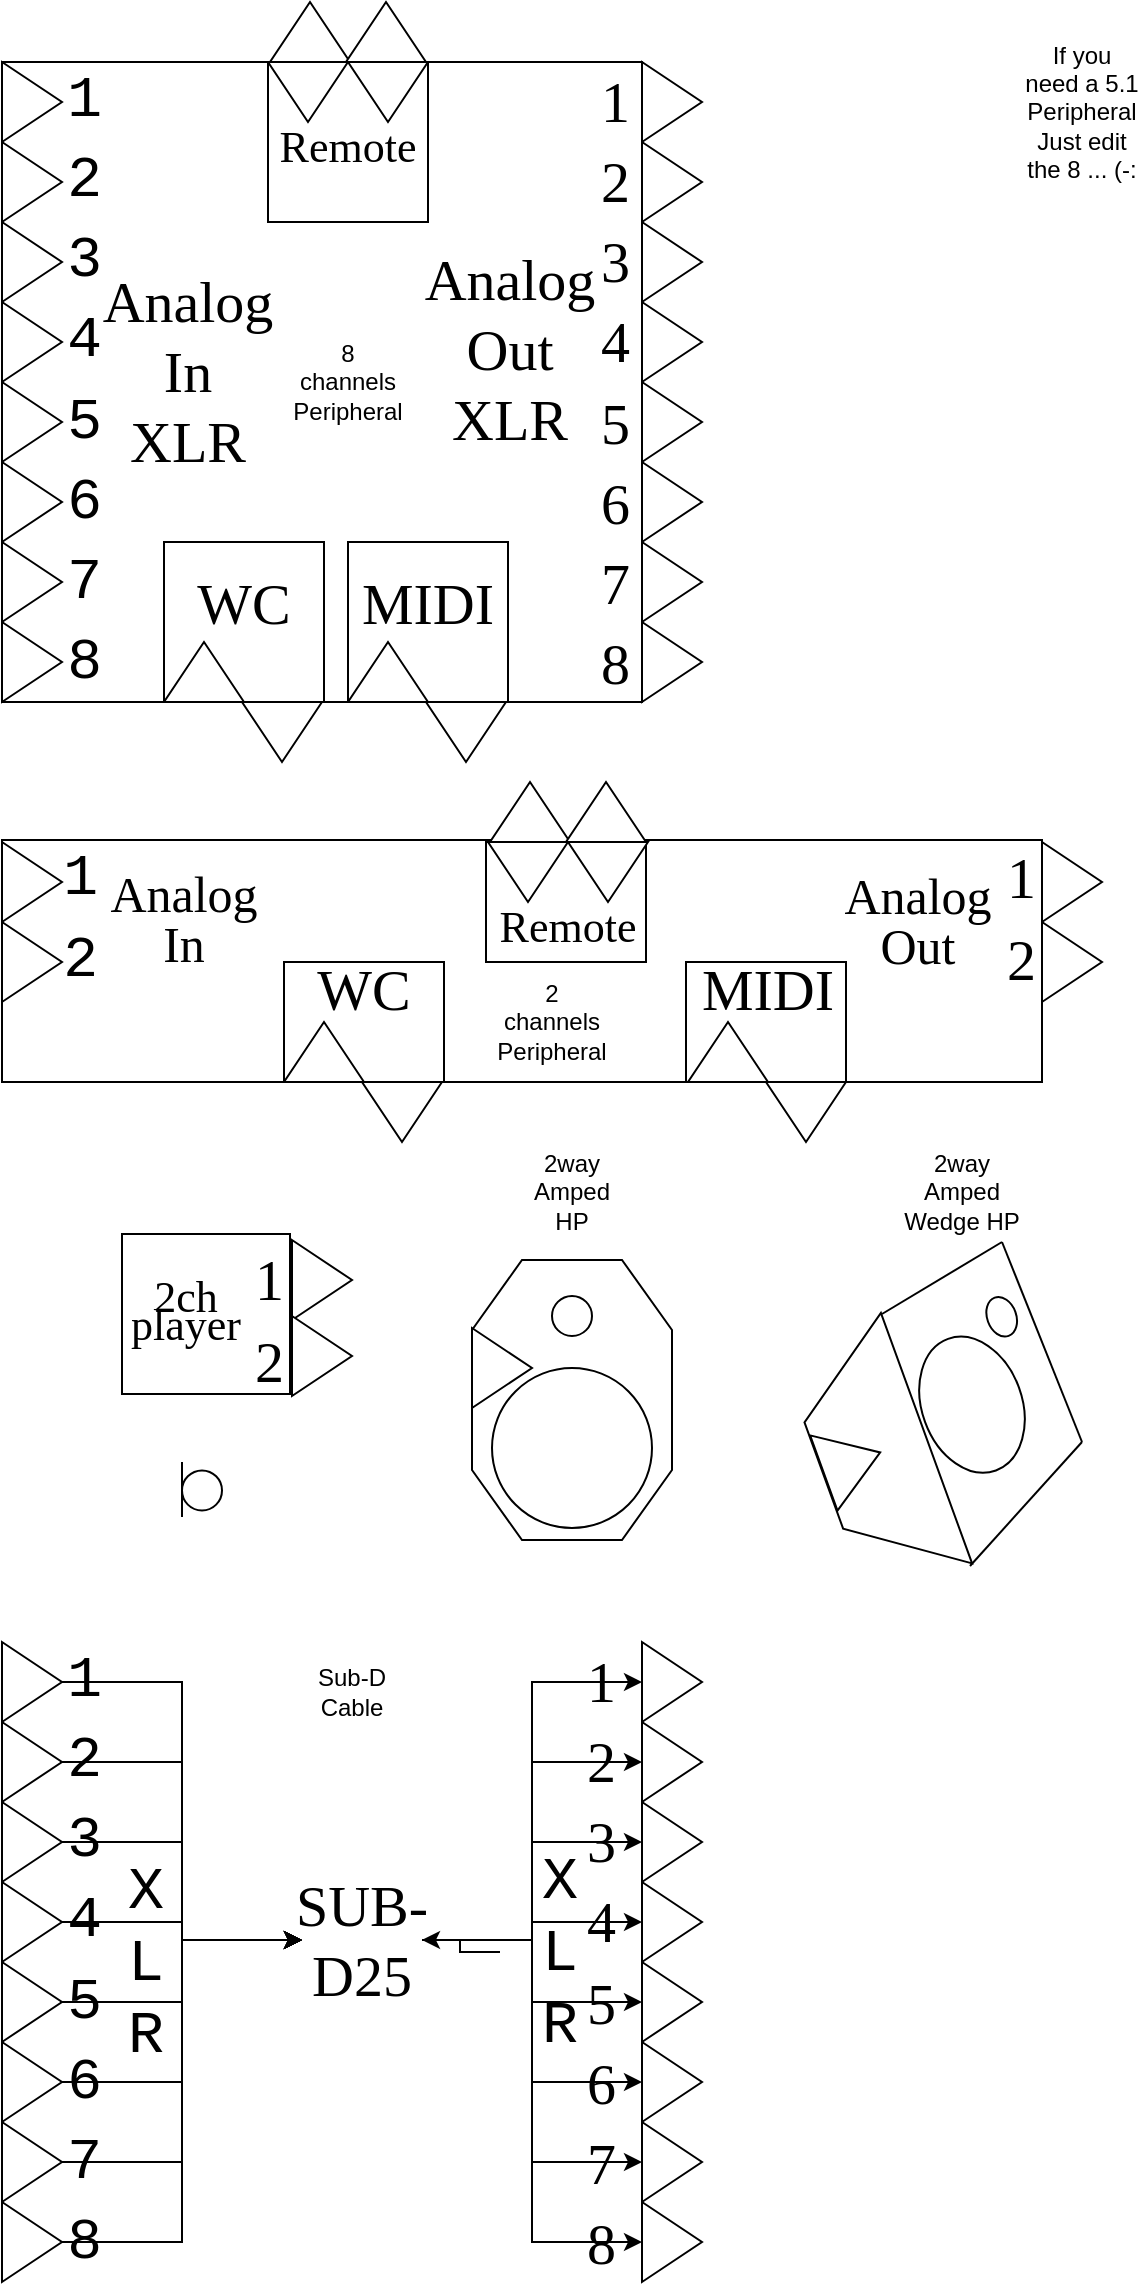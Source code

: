 <mxfile version="26.0.9">
  <diagram name="Page-1" id="Si4uV3kg3pBdfJscZUHk">
    <mxGraphModel dx="1177" dy="1210" grid="1" gridSize="10" guides="1" tooltips="1" connect="1" arrows="1" fold="1" page="1" pageScale="1" pageWidth="827" pageHeight="1169" math="0" shadow="0">
      <root>
        <mxCell id="0" />
        <mxCell id="1" parent="0" />
        <mxCell id="allIR-pDlJugdS0dKmA_-3" value="" style="group" vertex="1" connectable="0" parent="1">
          <mxGeometry x="20" y="20" width="350" height="380" as="geometry" />
        </mxCell>
        <mxCell id="s-vRyLt8dgjK-mXbJOGv-6" value="" style="whiteSpace=wrap;html=1;aspect=fixed;" parent="allIR-pDlJugdS0dKmA_-3" vertex="1">
          <mxGeometry y="30" width="320" height="320" as="geometry" />
        </mxCell>
        <mxCell id="s-vRyLt8dgjK-mXbJOGv-89" value="&lt;font style=&quot;font-size: 29px;&quot; face=&quot;Times New Roman&quot;&gt;Analog&lt;/font&gt;&lt;div&gt;&lt;font style=&quot;font-size: 29px;&quot; face=&quot;Times New Roman&quot;&gt;In&lt;/font&gt;&lt;/div&gt;&lt;div&gt;&lt;font style=&quot;font-size: 29px;&quot; face=&quot;Times New Roman&quot;&gt;XLR&lt;/font&gt;&lt;/div&gt;" style="text;strokeColor=none;align=center;fillColor=none;html=1;verticalAlign=middle;whiteSpace=wrap;rounded=0;" parent="allIR-pDlJugdS0dKmA_-3" vertex="1">
          <mxGeometry x="63" y="170" width="60" height="30" as="geometry" />
        </mxCell>
        <mxCell id="s-vRyLt8dgjK-mXbJOGv-100" value="" style="whiteSpace=wrap;html=1;aspect=fixed;" parent="allIR-pDlJugdS0dKmA_-3" vertex="1">
          <mxGeometry x="81" y="270" width="80" height="80" as="geometry" />
        </mxCell>
        <mxCell id="s-vRyLt8dgjK-mXbJOGv-101" value="&lt;font face=&quot;Times New Roman&quot;&gt;&lt;span style=&quot;font-size: 29px;&quot;&gt;WC&lt;/span&gt;&lt;/font&gt;" style="text;strokeColor=none;align=center;fillColor=none;html=1;verticalAlign=middle;whiteSpace=wrap;rounded=0;" parent="allIR-pDlJugdS0dKmA_-3" vertex="1">
          <mxGeometry x="91" y="286" width="60" height="30" as="geometry" />
        </mxCell>
        <mxCell id="s-vRyLt8dgjK-mXbJOGv-102" value="" style="triangle;whiteSpace=wrap;html=1;direction=south;flipV=1;" parent="allIR-pDlJugdS0dKmA_-3" vertex="1">
          <mxGeometry x="81" y="320" width="40" height="30" as="geometry" />
        </mxCell>
        <mxCell id="s-vRyLt8dgjK-mXbJOGv-103" value="" style="triangle;whiteSpace=wrap;html=1;direction=south;" parent="allIR-pDlJugdS0dKmA_-3" vertex="1">
          <mxGeometry x="120" y="350" width="40" height="30" as="geometry" />
        </mxCell>
        <mxCell id="s-vRyLt8dgjK-mXbJOGv-108" value="" style="whiteSpace=wrap;html=1;aspect=fixed;" parent="allIR-pDlJugdS0dKmA_-3" vertex="1">
          <mxGeometry x="173" y="270" width="80" height="80" as="geometry" />
        </mxCell>
        <mxCell id="s-vRyLt8dgjK-mXbJOGv-109" value="&lt;font face=&quot;Times New Roman&quot;&gt;&lt;span style=&quot;font-size: 29px;&quot;&gt;MIDI&lt;/span&gt;&lt;/font&gt;" style="text;strokeColor=none;align=center;fillColor=none;html=1;verticalAlign=middle;whiteSpace=wrap;rounded=0;" parent="allIR-pDlJugdS0dKmA_-3" vertex="1">
          <mxGeometry x="183" y="286" width="60" height="30" as="geometry" />
        </mxCell>
        <mxCell id="s-vRyLt8dgjK-mXbJOGv-110" value="" style="triangle;whiteSpace=wrap;html=1;direction=south;flipV=1;" parent="allIR-pDlJugdS0dKmA_-3" vertex="1">
          <mxGeometry x="173" y="320" width="40" height="30" as="geometry" />
        </mxCell>
        <mxCell id="s-vRyLt8dgjK-mXbJOGv-111" value="" style="triangle;whiteSpace=wrap;html=1;direction=south;" parent="allIR-pDlJugdS0dKmA_-3" vertex="1">
          <mxGeometry x="212" y="350" width="40" height="30" as="geometry" />
        </mxCell>
        <mxCell id="s-vRyLt8dgjK-mXbJOGv-121" value="" style="whiteSpace=wrap;html=1;aspect=fixed;" parent="allIR-pDlJugdS0dKmA_-3" vertex="1">
          <mxGeometry x="133" y="30" width="80" height="80" as="geometry" />
        </mxCell>
        <mxCell id="s-vRyLt8dgjK-mXbJOGv-124" value="&lt;font style=&quot;line-height: 80%;&quot; face=&quot;Times New Roman&quot;&gt;&lt;span style=&quot;font-size: 22px; line-height: 80%;&quot;&gt;Remote&lt;/span&gt;&lt;/font&gt;&lt;div style=&quot;line-height: 80%;&quot;&gt;&lt;br&gt;&lt;/div&gt;" style="text;strokeColor=none;align=center;fillColor=none;html=1;verticalAlign=middle;whiteSpace=wrap;rounded=0;" parent="allIR-pDlJugdS0dKmA_-3" vertex="1">
          <mxGeometry x="143" y="63" width="60" height="30" as="geometry" />
        </mxCell>
        <mxCell id="s-vRyLt8dgjK-mXbJOGv-125" value="" style="triangle;whiteSpace=wrap;html=1;direction=south;flipV=1;" parent="allIR-pDlJugdS0dKmA_-3" vertex="1">
          <mxGeometry x="134" width="40" height="30" as="geometry" />
        </mxCell>
        <mxCell id="s-vRyLt8dgjK-mXbJOGv-126" value="" style="triangle;whiteSpace=wrap;html=1;direction=south;" parent="allIR-pDlJugdS0dKmA_-3" vertex="1">
          <mxGeometry x="173" y="30" width="40" height="30" as="geometry" />
        </mxCell>
        <mxCell id="s-vRyLt8dgjK-mXbJOGv-129" value="" style="group;flipV=0;direction=west;rotation=-180;" parent="allIR-pDlJugdS0dKmA_-3" vertex="1" connectable="0">
          <mxGeometry x="133" y="30" width="79" height="60" as="geometry" />
        </mxCell>
        <mxCell id="s-vRyLt8dgjK-mXbJOGv-128" value="" style="triangle;whiteSpace=wrap;html=1;direction=south;rotation=0;" parent="s-vRyLt8dgjK-mXbJOGv-129" vertex="1">
          <mxGeometry width="40" height="30" as="geometry" />
        </mxCell>
        <mxCell id="s-vRyLt8dgjK-mXbJOGv-127" value="" style="triangle;whiteSpace=wrap;html=1;direction=south;flipV=1;rotation=0;" parent="allIR-pDlJugdS0dKmA_-3" vertex="1">
          <mxGeometry x="172" width="40" height="30" as="geometry" />
        </mxCell>
        <mxCell id="allIR-pDlJugdS0dKmA_-2" value="&lt;font face=&quot;Courier New&quot; style=&quot;font-size: 29px; line-height: 138%;&quot;&gt;1&lt;/font&gt;&lt;div style=&quot;line-height: 138%;&quot;&gt;&lt;font face=&quot;Courier New&quot; style=&quot;font-size: 29px; line-height: 138%;&quot;&gt;2&lt;/font&gt;&lt;/div&gt;&lt;div style=&quot;line-height: 138%;&quot;&gt;&lt;font face=&quot;Courier New&quot; style=&quot;font-size: 29px; line-height: 138%;&quot;&gt;3&lt;/font&gt;&lt;/div&gt;&lt;div style=&quot;line-height: 138%;&quot;&gt;&lt;font face=&quot;Courier New&quot; style=&quot;font-size: 29px; line-height: 138%;&quot;&gt;4&lt;/font&gt;&lt;/div&gt;&lt;div style=&quot;line-height: 138%;&quot;&gt;&lt;font face=&quot;Courier New&quot; style=&quot;font-size: 29px; line-height: 138%;&quot;&gt;5&lt;/font&gt;&lt;/div&gt;&lt;div style=&quot;line-height: 138%;&quot;&gt;&lt;font face=&quot;Courier New&quot; style=&quot;font-size: 29px; line-height: 138%;&quot;&gt;6&lt;/font&gt;&lt;/div&gt;&lt;div style=&quot;line-height: 138%;&quot;&gt;&lt;font face=&quot;Courier New&quot; style=&quot;font-size: 29px; line-height: 138%;&quot;&gt;7&lt;/font&gt;&lt;/div&gt;&lt;div style=&quot;line-height: 138%;&quot;&gt;&lt;font face=&quot;Courier New&quot; style=&quot;font-size: 29px; line-height: 138%;&quot;&gt;8&lt;/font&gt;&lt;/div&gt;" style="text;strokeColor=none;align=right;fillColor=none;html=1;verticalAlign=middle;whiteSpace=wrap;rounded=0;" vertex="1" parent="allIR-pDlJugdS0dKmA_-3">
          <mxGeometry x="42" y="72" width="10" height="235" as="geometry" />
        </mxCell>
        <mxCell id="s-vRyLt8dgjK-mXbJOGv-24" value="&lt;font face=&quot;Times New Roman&quot; style=&quot;font-size: 29px; line-height: 138%;&quot;&gt;1&lt;/font&gt;&lt;div style=&quot;line-height: 138%;&quot;&gt;&lt;font face=&quot;Times New Roman&quot; style=&quot;font-size: 29px; line-height: 138%;&quot;&gt;2&lt;/font&gt;&lt;/div&gt;&lt;div style=&quot;line-height: 138%;&quot;&gt;&lt;font face=&quot;Times New Roman&quot; style=&quot;font-size: 29px; line-height: 138%;&quot;&gt;3&lt;/font&gt;&lt;/div&gt;&lt;div style=&quot;line-height: 138%;&quot;&gt;&lt;font face=&quot;Times New Roman&quot; style=&quot;font-size: 29px; line-height: 138%;&quot;&gt;4&lt;/font&gt;&lt;/div&gt;&lt;div style=&quot;line-height: 138%;&quot;&gt;&lt;font face=&quot;Times New Roman&quot; style=&quot;font-size: 29px; line-height: 138%;&quot;&gt;5&lt;/font&gt;&lt;/div&gt;&lt;div style=&quot;line-height: 138%;&quot;&gt;&lt;font face=&quot;Times New Roman&quot; style=&quot;font-size: 29px; line-height: 138%;&quot;&gt;6&lt;/font&gt;&lt;/div&gt;&lt;div style=&quot;line-height: 138%;&quot;&gt;&lt;font face=&quot;Times New Roman&quot; style=&quot;font-size: 29px; line-height: 138%;&quot;&gt;7&lt;/font&gt;&lt;/div&gt;&lt;div style=&quot;line-height: 138%;&quot;&gt;&lt;font face=&quot;Times New Roman&quot; style=&quot;font-size: 29px; line-height: 138%;&quot;&gt;8&lt;/font&gt;&lt;/div&gt;" style="text;strokeColor=none;align=right;fillColor=none;html=1;verticalAlign=middle;whiteSpace=wrap;rounded=0;" parent="allIR-pDlJugdS0dKmA_-3" vertex="1">
          <mxGeometry x="306" y="72" width="10" height="235" as="geometry" />
        </mxCell>
        <mxCell id="s-vRyLt8dgjK-mXbJOGv-8" value="" style="triangle;whiteSpace=wrap;html=1;" parent="allIR-pDlJugdS0dKmA_-3" vertex="1">
          <mxGeometry x="320" y="30" width="30" height="40" as="geometry" />
        </mxCell>
        <mxCell id="s-vRyLt8dgjK-mXbJOGv-9" value="" style="triangle;whiteSpace=wrap;html=1;" parent="allIR-pDlJugdS0dKmA_-3" vertex="1">
          <mxGeometry x="320" y="70" width="30" height="40" as="geometry" />
        </mxCell>
        <mxCell id="s-vRyLt8dgjK-mXbJOGv-10" value="" style="triangle;whiteSpace=wrap;html=1;" parent="allIR-pDlJugdS0dKmA_-3" vertex="1">
          <mxGeometry x="320" y="110" width="30" height="40" as="geometry" />
        </mxCell>
        <mxCell id="s-vRyLt8dgjK-mXbJOGv-11" value="" style="triangle;whiteSpace=wrap;html=1;" parent="allIR-pDlJugdS0dKmA_-3" vertex="1">
          <mxGeometry x="320" y="150" width="30" height="40" as="geometry" />
        </mxCell>
        <mxCell id="s-vRyLt8dgjK-mXbJOGv-12" value="" style="triangle;whiteSpace=wrap;html=1;" parent="allIR-pDlJugdS0dKmA_-3" vertex="1">
          <mxGeometry x="320" y="190" width="30" height="40" as="geometry" />
        </mxCell>
        <mxCell id="s-vRyLt8dgjK-mXbJOGv-13" value="" style="triangle;whiteSpace=wrap;html=1;" parent="allIR-pDlJugdS0dKmA_-3" vertex="1">
          <mxGeometry x="320" y="230" width="30" height="40" as="geometry" />
        </mxCell>
        <mxCell id="s-vRyLt8dgjK-mXbJOGv-14" value="" style="triangle;whiteSpace=wrap;html=1;" parent="allIR-pDlJugdS0dKmA_-3" vertex="1">
          <mxGeometry x="320" y="270" width="30" height="40" as="geometry" />
        </mxCell>
        <mxCell id="s-vRyLt8dgjK-mXbJOGv-15" value="" style="triangle;whiteSpace=wrap;html=1;" parent="allIR-pDlJugdS0dKmA_-3" vertex="1">
          <mxGeometry x="320" y="310" width="30" height="40" as="geometry" />
        </mxCell>
        <mxCell id="s-vRyLt8dgjK-mXbJOGv-85" value="&lt;font style=&quot;font-size: 29px;&quot; face=&quot;Times New Roman&quot;&gt;Analog&lt;/font&gt;&lt;div&gt;&lt;font style=&quot;font-size: 29px;&quot; face=&quot;Times New Roman&quot;&gt;Out&lt;/font&gt;&lt;/div&gt;&lt;div&gt;&lt;font style=&quot;font-size: 29px;&quot; face=&quot;Times New Roman&quot;&gt;XLR&lt;/font&gt;&lt;/div&gt;" style="text;strokeColor=none;align=center;fillColor=none;html=1;verticalAlign=middle;whiteSpace=wrap;rounded=0;" parent="allIR-pDlJugdS0dKmA_-3" vertex="1">
          <mxGeometry x="224" y="159" width="60" height="30" as="geometry" />
        </mxCell>
        <mxCell id="allIR-pDlJugdS0dKmA_-4" value="8 channels Peripheral" style="text;strokeColor=none;align=center;fillColor=none;html=1;verticalAlign=middle;whiteSpace=wrap;rounded=0;" vertex="1" parent="allIR-pDlJugdS0dKmA_-3">
          <mxGeometry x="142.5" y="175" width="60" height="30" as="geometry" />
        </mxCell>
        <mxCell id="s-vRyLt8dgjK-mXbJOGv-79" value="" style="group" parent="1" vertex="1" connectable="0">
          <mxGeometry x="87" y="330" width="43" height="640" as="geometry" />
        </mxCell>
        <mxCell id="s-vRyLt8dgjK-mXbJOGv-62" value="" style="triangle;whiteSpace=wrap;html=1;" parent="s-vRyLt8dgjK-mXbJOGv-79" vertex="1">
          <mxGeometry x="-67" y="-280" width="30" height="40" as="geometry" />
        </mxCell>
        <mxCell id="s-vRyLt8dgjK-mXbJOGv-63" value="" style="triangle;whiteSpace=wrap;html=1;" parent="s-vRyLt8dgjK-mXbJOGv-79" vertex="1">
          <mxGeometry x="-67" y="-240" width="30" height="40" as="geometry" />
        </mxCell>
        <mxCell id="s-vRyLt8dgjK-mXbJOGv-64" value="" style="triangle;whiteSpace=wrap;html=1;" parent="s-vRyLt8dgjK-mXbJOGv-79" vertex="1">
          <mxGeometry x="-67" y="-200" width="30" height="40" as="geometry" />
        </mxCell>
        <mxCell id="s-vRyLt8dgjK-mXbJOGv-65" value="" style="triangle;whiteSpace=wrap;html=1;" parent="s-vRyLt8dgjK-mXbJOGv-79" vertex="1">
          <mxGeometry x="-67" y="-160" width="30" height="40" as="geometry" />
        </mxCell>
        <mxCell id="s-vRyLt8dgjK-mXbJOGv-66" value="" style="triangle;whiteSpace=wrap;html=1;" parent="s-vRyLt8dgjK-mXbJOGv-79" vertex="1">
          <mxGeometry x="-67" y="-120" width="30" height="40" as="geometry" />
        </mxCell>
        <mxCell id="s-vRyLt8dgjK-mXbJOGv-67" value="" style="triangle;whiteSpace=wrap;html=1;" parent="s-vRyLt8dgjK-mXbJOGv-79" vertex="1">
          <mxGeometry x="-67" y="-80" width="30" height="40" as="geometry" />
        </mxCell>
        <mxCell id="s-vRyLt8dgjK-mXbJOGv-68" value="" style="triangle;whiteSpace=wrap;html=1;" parent="s-vRyLt8dgjK-mXbJOGv-79" vertex="1">
          <mxGeometry x="-67" y="-40" width="30" height="40" as="geometry" />
        </mxCell>
        <mxCell id="s-vRyLt8dgjK-mXbJOGv-69" value="" style="triangle;whiteSpace=wrap;html=1;" parent="s-vRyLt8dgjK-mXbJOGv-79" vertex="1">
          <mxGeometry x="-67" width="30" height="40" as="geometry" />
        </mxCell>
        <mxCell id="allIR-pDlJugdS0dKmA_-166" value="" style="group" vertex="1" connectable="0" parent="s-vRyLt8dgjK-mXbJOGv-79">
          <mxGeometry x="23" y="420" width="20" height="27.5" as="geometry" />
        </mxCell>
        <mxCell id="allIR-pDlJugdS0dKmA_-163" value="" style="ellipse;whiteSpace=wrap;html=1;aspect=fixed;container=0;" vertex="1" parent="allIR-pDlJugdS0dKmA_-166">
          <mxGeometry y="4.228" width="20" height="20" as="geometry" />
        </mxCell>
        <mxCell id="allIR-pDlJugdS0dKmA_-164" value="" style="endArrow=none;html=1;rounded=0;" edge="1" parent="allIR-pDlJugdS0dKmA_-166">
          <mxGeometry width="50" height="50" relative="1" as="geometry">
            <mxPoint y="27.5" as="sourcePoint" />
            <mxPoint as="targetPoint" />
          </mxGeometry>
        </mxCell>
        <mxCell id="allIR-pDlJugdS0dKmA_-53" value="" style="group" vertex="1" connectable="0" parent="1">
          <mxGeometry x="20" y="410" width="550" height="180" as="geometry" />
        </mxCell>
        <mxCell id="allIR-pDlJugdS0dKmA_-50" value="" style="rounded=0;whiteSpace=wrap;html=1;" vertex="1" parent="allIR-pDlJugdS0dKmA_-53">
          <mxGeometry y="29" width="520" height="121" as="geometry" />
        </mxCell>
        <mxCell id="allIR-pDlJugdS0dKmA_-52" value="" style="rounded=0;whiteSpace=wrap;html=1;" vertex="1" parent="allIR-pDlJugdS0dKmA_-53">
          <mxGeometry x="342" y="90" width="80" height="60" as="geometry" />
        </mxCell>
        <mxCell id="allIR-pDlJugdS0dKmA_-51" value="" style="rounded=0;whiteSpace=wrap;html=1;" vertex="1" parent="allIR-pDlJugdS0dKmA_-53">
          <mxGeometry x="141" y="90" width="80" height="60" as="geometry" />
        </mxCell>
        <mxCell id="allIR-pDlJugdS0dKmA_-5" value="" style="triangle;whiteSpace=wrap;html=1;" vertex="1" parent="allIR-pDlJugdS0dKmA_-53">
          <mxGeometry y="30" width="30" height="40" as="geometry" />
        </mxCell>
        <mxCell id="allIR-pDlJugdS0dKmA_-6" value="" style="triangle;whiteSpace=wrap;html=1;" vertex="1" parent="allIR-pDlJugdS0dKmA_-53">
          <mxGeometry y="70" width="30" height="40" as="geometry" />
        </mxCell>
        <mxCell id="allIR-pDlJugdS0dKmA_-44" value="" style="rounded=0;whiteSpace=wrap;html=1;" vertex="1" parent="allIR-pDlJugdS0dKmA_-53">
          <mxGeometry x="242" y="30" width="80" height="60" as="geometry" />
        </mxCell>
        <mxCell id="allIR-pDlJugdS0dKmA_-15" value="&lt;font style=&quot;line-height: 100%; font-size: 25px;&quot; face=&quot;Times New Roman&quot;&gt;Analog&lt;/font&gt;&lt;div style=&quot;line-height: 100%;&quot;&gt;&lt;font style=&quot;line-height: 100%; font-size: 25px;&quot; face=&quot;Times New Roman&quot;&gt;In&lt;/font&gt;&lt;/div&gt;" style="text;strokeColor=none;align=center;fillColor=none;html=1;verticalAlign=middle;whiteSpace=wrap;rounded=0;" vertex="1" parent="allIR-pDlJugdS0dKmA_-53">
          <mxGeometry x="61" y="53" width="60" height="30" as="geometry" />
        </mxCell>
        <mxCell id="allIR-pDlJugdS0dKmA_-17" value="&lt;font face=&quot;Times New Roman&quot;&gt;&lt;span style=&quot;font-size: 29px;&quot;&gt;WC&lt;/span&gt;&lt;/font&gt;" style="text;strokeColor=none;align=center;fillColor=none;html=1;verticalAlign=middle;whiteSpace=wrap;rounded=0;" vertex="1" parent="allIR-pDlJugdS0dKmA_-53">
          <mxGeometry x="151" y="89" width="60" height="30" as="geometry" />
        </mxCell>
        <mxCell id="allIR-pDlJugdS0dKmA_-18" value="" style="triangle;whiteSpace=wrap;html=1;direction=south;flipV=1;" vertex="1" parent="allIR-pDlJugdS0dKmA_-53">
          <mxGeometry x="141" y="120" width="40" height="30" as="geometry" />
        </mxCell>
        <mxCell id="allIR-pDlJugdS0dKmA_-19" value="" style="triangle;whiteSpace=wrap;html=1;direction=south;" vertex="1" parent="allIR-pDlJugdS0dKmA_-53">
          <mxGeometry x="180" y="150" width="40" height="30" as="geometry" />
        </mxCell>
        <mxCell id="allIR-pDlJugdS0dKmA_-21" value="&lt;font face=&quot;Times New Roman&quot;&gt;&lt;span style=&quot;font-size: 29px;&quot;&gt;MIDI&lt;/span&gt;&lt;/font&gt;" style="text;strokeColor=none;align=center;fillColor=none;html=1;verticalAlign=middle;whiteSpace=wrap;rounded=0;" vertex="1" parent="allIR-pDlJugdS0dKmA_-53">
          <mxGeometry x="353" y="89" width="60" height="30" as="geometry" />
        </mxCell>
        <mxCell id="allIR-pDlJugdS0dKmA_-22" value="" style="triangle;whiteSpace=wrap;html=1;direction=south;flipV=1;" vertex="1" parent="allIR-pDlJugdS0dKmA_-53">
          <mxGeometry x="343" y="120" width="40" height="30" as="geometry" />
        </mxCell>
        <mxCell id="allIR-pDlJugdS0dKmA_-23" value="" style="triangle;whiteSpace=wrap;html=1;direction=south;" vertex="1" parent="allIR-pDlJugdS0dKmA_-53">
          <mxGeometry x="382" y="150" width="40" height="30" as="geometry" />
        </mxCell>
        <mxCell id="allIR-pDlJugdS0dKmA_-32" value="&lt;font face=&quot;Times New Roman&quot; style=&quot;font-size: 29px; line-height: 138%;&quot;&gt;1&lt;/font&gt;&lt;div style=&quot;line-height: 138%;&quot;&gt;&lt;font face=&quot;Times New Roman&quot; style=&quot;font-size: 29px; line-height: 138%;&quot;&gt;2&lt;/font&gt;&lt;/div&gt;" style="text;strokeColor=none;align=right;fillColor=none;html=1;verticalAlign=middle;whiteSpace=wrap;rounded=0;" vertex="1" parent="allIR-pDlJugdS0dKmA_-53">
          <mxGeometry x="509" y="29" width="10" height="78" as="geometry" />
        </mxCell>
        <mxCell id="allIR-pDlJugdS0dKmA_-33" value="" style="triangle;whiteSpace=wrap;html=1;" vertex="1" parent="allIR-pDlJugdS0dKmA_-53">
          <mxGeometry x="520" y="30" width="30" height="40" as="geometry" />
        </mxCell>
        <mxCell id="allIR-pDlJugdS0dKmA_-34" value="" style="triangle;whiteSpace=wrap;html=1;" vertex="1" parent="allIR-pDlJugdS0dKmA_-53">
          <mxGeometry x="520" y="70" width="30" height="40" as="geometry" />
        </mxCell>
        <mxCell id="allIR-pDlJugdS0dKmA_-41" value="&lt;font style=&quot;font-size: 25px; line-height: 100%;&quot; face=&quot;Times New Roman&quot;&gt;Analog&lt;/font&gt;&lt;div style=&quot;line-height: 100%;&quot;&gt;&lt;font style=&quot;font-size: 25px; line-height: 100%;&quot; face=&quot;Times New Roman&quot;&gt;Out&lt;/font&gt;&lt;/div&gt;" style="text;strokeColor=none;align=center;fillColor=none;html=1;verticalAlign=middle;whiteSpace=wrap;rounded=0;" vertex="1" parent="allIR-pDlJugdS0dKmA_-53">
          <mxGeometry x="430" y="53.5" width="56" height="31" as="geometry" />
        </mxCell>
        <mxCell id="allIR-pDlJugdS0dKmA_-43" value="&lt;font face=&quot;Courier New&quot; style=&quot;font-size: 29px; line-height: 138%;&quot;&gt;1&lt;/font&gt;&lt;div style=&quot;line-height: 138%;&quot;&gt;&lt;font face=&quot;Courier New&quot; style=&quot;font-size: 29px; line-height: 138%;&quot;&gt;2&lt;/font&gt;&lt;/div&gt;" style="text;strokeColor=none;align=right;fillColor=none;html=1;verticalAlign=middle;whiteSpace=wrap;rounded=0;" vertex="1" parent="allIR-pDlJugdS0dKmA_-53">
          <mxGeometry x="40" y="30" width="10" height="78" as="geometry" />
        </mxCell>
        <mxCell id="allIR-pDlJugdS0dKmA_-45" value="" style="group" vertex="1" connectable="0" parent="allIR-pDlJugdS0dKmA_-53">
          <mxGeometry x="243" width="120" height="93" as="geometry" />
        </mxCell>
        <mxCell id="allIR-pDlJugdS0dKmA_-25" value="&lt;font style=&quot;line-height: 80%;&quot; face=&quot;Times New Roman&quot;&gt;&lt;span style=&quot;font-size: 22px; line-height: 80%;&quot;&gt;Remote&lt;/span&gt;&lt;/font&gt;&lt;div style=&quot;line-height: 80%;&quot;&gt;&lt;br&gt;&lt;/div&gt;" style="text;strokeColor=none;align=center;fillColor=none;html=1;verticalAlign=middle;whiteSpace=wrap;rounded=0;" vertex="1" parent="allIR-pDlJugdS0dKmA_-45">
          <mxGeometry x="10" y="63" width="60" height="30" as="geometry" />
        </mxCell>
        <mxCell id="allIR-pDlJugdS0dKmA_-26" value="" style="triangle;whiteSpace=wrap;html=1;direction=south;flipV=1;" vertex="1" parent="allIR-pDlJugdS0dKmA_-45">
          <mxGeometry x="1" width="40" height="30" as="geometry" />
        </mxCell>
        <mxCell id="allIR-pDlJugdS0dKmA_-27" value="" style="triangle;whiteSpace=wrap;html=1;direction=south;" vertex="1" parent="allIR-pDlJugdS0dKmA_-45">
          <mxGeometry x="40" y="30" width="40" height="30" as="geometry" />
        </mxCell>
        <mxCell id="allIR-pDlJugdS0dKmA_-28" value="" style="group;flipV=0;direction=west;rotation=-180;" vertex="1" connectable="0" parent="allIR-pDlJugdS0dKmA_-45">
          <mxGeometry y="30" width="120" height="60" as="geometry" />
        </mxCell>
        <mxCell id="allIR-pDlJugdS0dKmA_-29" value="" style="triangle;whiteSpace=wrap;html=1;direction=south;rotation=0;" vertex="1" parent="allIR-pDlJugdS0dKmA_-28">
          <mxGeometry width="40" height="30" as="geometry" />
        </mxCell>
        <mxCell id="allIR-pDlJugdS0dKmA_-30" value="" style="triangle;whiteSpace=wrap;html=1;direction=south;flipV=1;rotation=0;" vertex="1" parent="allIR-pDlJugdS0dKmA_-45">
          <mxGeometry x="39" width="40" height="30" as="geometry" />
        </mxCell>
        <mxCell id="allIR-pDlJugdS0dKmA_-54" value="2 channels Peripheral" style="text;strokeColor=none;align=center;fillColor=none;html=1;verticalAlign=middle;whiteSpace=wrap;rounded=0;" vertex="1" parent="allIR-pDlJugdS0dKmA_-53">
          <mxGeometry x="245" y="105" width="60" height="30" as="geometry" />
        </mxCell>
        <mxCell id="allIR-pDlJugdS0dKmA_-55" value="If you need a 5.1 Peripheral&lt;div&gt;Just edit the 8 ... (-:&lt;/div&gt;" style="text;strokeColor=none;align=center;fillColor=none;html=1;verticalAlign=middle;whiteSpace=wrap;rounded=0;" vertex="1" parent="1">
          <mxGeometry x="530" y="60" width="60" height="30" as="geometry" />
        </mxCell>
        <mxCell id="allIR-pDlJugdS0dKmA_-123" value="" style="group" vertex="1" connectable="0" parent="1">
          <mxGeometry x="20" y="840" width="350" height="320" as="geometry" />
        </mxCell>
        <mxCell id="allIR-pDlJugdS0dKmA_-101" style="edgeStyle=orthogonalEdgeStyle;rounded=0;orthogonalLoop=1;jettySize=auto;html=1;exitX=1;exitY=0.5;exitDx=0;exitDy=0;entryX=0;entryY=0.5;entryDx=0;entryDy=0;" edge="1" parent="allIR-pDlJugdS0dKmA_-123" source="allIR-pDlJugdS0dKmA_-85" target="allIR-pDlJugdS0dKmA_-99">
          <mxGeometry relative="1" as="geometry" />
        </mxCell>
        <mxCell id="allIR-pDlJugdS0dKmA_-85" value="" style="triangle;whiteSpace=wrap;html=1;" vertex="1" parent="allIR-pDlJugdS0dKmA_-123">
          <mxGeometry width="30" height="40" as="geometry" />
        </mxCell>
        <mxCell id="allIR-pDlJugdS0dKmA_-104" style="edgeStyle=orthogonalEdgeStyle;rounded=0;orthogonalLoop=1;jettySize=auto;html=1;exitX=1;exitY=0.5;exitDx=0;exitDy=0;entryX=0;entryY=0.5;entryDx=0;entryDy=0;" edge="1" parent="allIR-pDlJugdS0dKmA_-123" source="allIR-pDlJugdS0dKmA_-86" target="allIR-pDlJugdS0dKmA_-99">
          <mxGeometry relative="1" as="geometry" />
        </mxCell>
        <mxCell id="allIR-pDlJugdS0dKmA_-86" value="" style="triangle;whiteSpace=wrap;html=1;" vertex="1" parent="allIR-pDlJugdS0dKmA_-123">
          <mxGeometry y="40" width="30" height="40" as="geometry" />
        </mxCell>
        <mxCell id="allIR-pDlJugdS0dKmA_-87" value="" style="triangle;whiteSpace=wrap;html=1;" vertex="1" parent="allIR-pDlJugdS0dKmA_-123">
          <mxGeometry y="80" width="30" height="40" as="geometry" />
        </mxCell>
        <mxCell id="allIR-pDlJugdS0dKmA_-105" style="edgeStyle=orthogonalEdgeStyle;rounded=0;orthogonalLoop=1;jettySize=auto;html=1;exitX=1;exitY=0.5;exitDx=0;exitDy=0;entryX=0;entryY=0.5;entryDx=0;entryDy=0;" edge="1" parent="allIR-pDlJugdS0dKmA_-123" source="allIR-pDlJugdS0dKmA_-88" target="allIR-pDlJugdS0dKmA_-99">
          <mxGeometry relative="1" as="geometry" />
        </mxCell>
        <mxCell id="allIR-pDlJugdS0dKmA_-88" value="" style="triangle;whiteSpace=wrap;html=1;" vertex="1" parent="allIR-pDlJugdS0dKmA_-123">
          <mxGeometry y="120" width="30" height="40" as="geometry" />
        </mxCell>
        <mxCell id="allIR-pDlJugdS0dKmA_-107" style="edgeStyle=orthogonalEdgeStyle;rounded=0;orthogonalLoop=1;jettySize=auto;html=1;exitX=1;exitY=0.5;exitDx=0;exitDy=0;entryX=0;entryY=0.5;entryDx=0;entryDy=0;" edge="1" parent="allIR-pDlJugdS0dKmA_-123" source="allIR-pDlJugdS0dKmA_-89" target="allIR-pDlJugdS0dKmA_-99">
          <mxGeometry relative="1" as="geometry" />
        </mxCell>
        <mxCell id="allIR-pDlJugdS0dKmA_-89" value="" style="triangle;whiteSpace=wrap;html=1;" vertex="1" parent="allIR-pDlJugdS0dKmA_-123">
          <mxGeometry y="160" width="30" height="40" as="geometry" />
        </mxCell>
        <mxCell id="allIR-pDlJugdS0dKmA_-108" style="edgeStyle=orthogonalEdgeStyle;rounded=0;orthogonalLoop=1;jettySize=auto;html=1;exitX=1;exitY=0.5;exitDx=0;exitDy=0;entryX=0;entryY=0.5;entryDx=0;entryDy=0;" edge="1" parent="allIR-pDlJugdS0dKmA_-123" source="allIR-pDlJugdS0dKmA_-90" target="allIR-pDlJugdS0dKmA_-99">
          <mxGeometry relative="1" as="geometry" />
        </mxCell>
        <mxCell id="allIR-pDlJugdS0dKmA_-90" value="" style="triangle;whiteSpace=wrap;html=1;" vertex="1" parent="allIR-pDlJugdS0dKmA_-123">
          <mxGeometry y="200" width="30" height="40" as="geometry" />
        </mxCell>
        <mxCell id="allIR-pDlJugdS0dKmA_-109" style="edgeStyle=orthogonalEdgeStyle;rounded=0;orthogonalLoop=1;jettySize=auto;html=1;exitX=1;exitY=0.5;exitDx=0;exitDy=0;entryX=0;entryY=0.5;entryDx=0;entryDy=0;" edge="1" parent="allIR-pDlJugdS0dKmA_-123" source="allIR-pDlJugdS0dKmA_-91" target="allIR-pDlJugdS0dKmA_-99">
          <mxGeometry relative="1" as="geometry" />
        </mxCell>
        <mxCell id="allIR-pDlJugdS0dKmA_-91" value="" style="triangle;whiteSpace=wrap;html=1;" vertex="1" parent="allIR-pDlJugdS0dKmA_-123">
          <mxGeometry y="240" width="30" height="40" as="geometry" />
        </mxCell>
        <mxCell id="allIR-pDlJugdS0dKmA_-110" style="edgeStyle=orthogonalEdgeStyle;rounded=0;orthogonalLoop=1;jettySize=auto;html=1;exitX=1;exitY=0.5;exitDx=0;exitDy=0;entryX=0;entryY=0.5;entryDx=0;entryDy=0;" edge="1" parent="allIR-pDlJugdS0dKmA_-123" source="allIR-pDlJugdS0dKmA_-92" target="allIR-pDlJugdS0dKmA_-99">
          <mxGeometry relative="1" as="geometry" />
        </mxCell>
        <mxCell id="allIR-pDlJugdS0dKmA_-92" value="" style="triangle;whiteSpace=wrap;html=1;" vertex="1" parent="allIR-pDlJugdS0dKmA_-123">
          <mxGeometry y="280" width="30" height="40" as="geometry" />
        </mxCell>
        <mxCell id="allIR-pDlJugdS0dKmA_-58" value="&lt;font style=&quot;font-size: 30px;&quot; face=&quot;Courier New&quot;&gt;X&lt;/font&gt;&lt;div&gt;&lt;font style=&quot;font-size: 30px;&quot; face=&quot;Courier New&quot;&gt;L&lt;/font&gt;&lt;/div&gt;&lt;div&gt;&lt;font style=&quot;font-size: 30px;&quot; face=&quot;Courier New&quot;&gt;R&lt;/font&gt;&lt;/div&gt;" style="text;strokeColor=none;align=center;fillColor=none;html=1;verticalAlign=middle;whiteSpace=wrap;rounded=0;" vertex="1" parent="allIR-pDlJugdS0dKmA_-123">
          <mxGeometry x="42" y="144.5" width="60" height="30" as="geometry" />
        </mxCell>
        <mxCell id="allIR-pDlJugdS0dKmA_-74" value="&lt;font face=&quot;Courier New&quot; style=&quot;font-size: 29px; line-height: 138%;&quot;&gt;1&lt;/font&gt;&lt;div style=&quot;line-height: 138%;&quot;&gt;&lt;font face=&quot;Courier New&quot; style=&quot;font-size: 29px; line-height: 138%;&quot;&gt;2&lt;/font&gt;&lt;/div&gt;&lt;div style=&quot;line-height: 138%;&quot;&gt;&lt;font face=&quot;Courier New&quot; style=&quot;font-size: 29px; line-height: 138%;&quot;&gt;3&lt;/font&gt;&lt;/div&gt;&lt;div style=&quot;line-height: 138%;&quot;&gt;&lt;font face=&quot;Courier New&quot; style=&quot;font-size: 29px; line-height: 138%;&quot;&gt;4&lt;/font&gt;&lt;/div&gt;&lt;div style=&quot;line-height: 138%;&quot;&gt;&lt;font face=&quot;Courier New&quot; style=&quot;font-size: 29px; line-height: 138%;&quot;&gt;5&lt;/font&gt;&lt;/div&gt;&lt;div style=&quot;line-height: 138%;&quot;&gt;&lt;font face=&quot;Courier New&quot; style=&quot;font-size: 29px; line-height: 138%;&quot;&gt;6&lt;/font&gt;&lt;/div&gt;&lt;div style=&quot;line-height: 138%;&quot;&gt;&lt;font face=&quot;Courier New&quot; style=&quot;font-size: 29px; line-height: 138%;&quot;&gt;7&lt;/font&gt;&lt;/div&gt;&lt;div style=&quot;line-height: 138%;&quot;&gt;&lt;font face=&quot;Courier New&quot; style=&quot;font-size: 29px; line-height: 138%;&quot;&gt;8&lt;/font&gt;&lt;/div&gt;" style="text;strokeColor=none;align=right;fillColor=none;html=1;verticalAlign=middle;whiteSpace=wrap;rounded=0;" vertex="1" parent="allIR-pDlJugdS0dKmA_-123">
          <mxGeometry x="42" y="42" width="10" height="235" as="geometry" />
        </mxCell>
        <mxCell id="allIR-pDlJugdS0dKmA_-75" value="&lt;font face=&quot;Times New Roman&quot; style=&quot;font-size: 29px; line-height: 138%;&quot;&gt;1&lt;/font&gt;&lt;div style=&quot;line-height: 138%;&quot;&gt;&lt;font face=&quot;Times New Roman&quot; style=&quot;font-size: 29px; line-height: 138%;&quot;&gt;2&lt;/font&gt;&lt;/div&gt;&lt;div style=&quot;line-height: 138%;&quot;&gt;&lt;font face=&quot;Times New Roman&quot; style=&quot;font-size: 29px; line-height: 138%;&quot;&gt;3&lt;/font&gt;&lt;/div&gt;&lt;div style=&quot;line-height: 138%;&quot;&gt;&lt;font face=&quot;Times New Roman&quot; style=&quot;font-size: 29px; line-height: 138%;&quot;&gt;4&lt;/font&gt;&lt;/div&gt;&lt;div style=&quot;line-height: 138%;&quot;&gt;&lt;font face=&quot;Times New Roman&quot; style=&quot;font-size: 29px; line-height: 138%;&quot;&gt;5&lt;/font&gt;&lt;/div&gt;&lt;div style=&quot;line-height: 138%;&quot;&gt;&lt;font face=&quot;Times New Roman&quot; style=&quot;font-size: 29px; line-height: 138%;&quot;&gt;6&lt;/font&gt;&lt;/div&gt;&lt;div style=&quot;line-height: 138%;&quot;&gt;&lt;font face=&quot;Times New Roman&quot; style=&quot;font-size: 29px; line-height: 138%;&quot;&gt;7&lt;/font&gt;&lt;/div&gt;&lt;div style=&quot;line-height: 138%;&quot;&gt;&lt;font face=&quot;Times New Roman&quot; style=&quot;font-size: 29px; line-height: 138%;&quot;&gt;8&lt;/font&gt;&lt;/div&gt;" style="text;strokeColor=none;align=right;fillColor=none;html=1;verticalAlign=middle;whiteSpace=wrap;rounded=0;" vertex="1" parent="allIR-pDlJugdS0dKmA_-123">
          <mxGeometry x="299" y="42" width="10" height="235" as="geometry" />
        </mxCell>
        <mxCell id="allIR-pDlJugdS0dKmA_-76" value="" style="triangle;whiteSpace=wrap;html=1;" vertex="1" parent="allIR-pDlJugdS0dKmA_-123">
          <mxGeometry x="320" width="30" height="40" as="geometry" />
        </mxCell>
        <mxCell id="allIR-pDlJugdS0dKmA_-77" value="" style="triangle;whiteSpace=wrap;html=1;" vertex="1" parent="allIR-pDlJugdS0dKmA_-123">
          <mxGeometry x="320" y="40" width="30" height="40" as="geometry" />
        </mxCell>
        <mxCell id="allIR-pDlJugdS0dKmA_-78" value="" style="triangle;whiteSpace=wrap;html=1;" vertex="1" parent="allIR-pDlJugdS0dKmA_-123">
          <mxGeometry x="320" y="80" width="30" height="40" as="geometry" />
        </mxCell>
        <mxCell id="allIR-pDlJugdS0dKmA_-79" value="" style="triangle;whiteSpace=wrap;html=1;" vertex="1" parent="allIR-pDlJugdS0dKmA_-123">
          <mxGeometry x="320" y="120" width="30" height="40" as="geometry" />
        </mxCell>
        <mxCell id="allIR-pDlJugdS0dKmA_-80" value="" style="triangle;whiteSpace=wrap;html=1;" vertex="1" parent="allIR-pDlJugdS0dKmA_-123">
          <mxGeometry x="320" y="160" width="30" height="40" as="geometry" />
        </mxCell>
        <mxCell id="allIR-pDlJugdS0dKmA_-81" value="" style="triangle;whiteSpace=wrap;html=1;" vertex="1" parent="allIR-pDlJugdS0dKmA_-123">
          <mxGeometry x="320" y="200" width="30" height="40" as="geometry" />
        </mxCell>
        <mxCell id="allIR-pDlJugdS0dKmA_-82" value="" style="triangle;whiteSpace=wrap;html=1;" vertex="1" parent="allIR-pDlJugdS0dKmA_-123">
          <mxGeometry x="320" y="240" width="30" height="40" as="geometry" />
        </mxCell>
        <mxCell id="allIR-pDlJugdS0dKmA_-83" value="" style="triangle;whiteSpace=wrap;html=1;" vertex="1" parent="allIR-pDlJugdS0dKmA_-123">
          <mxGeometry x="320" y="280" width="30" height="40" as="geometry" />
        </mxCell>
        <mxCell id="allIR-pDlJugdS0dKmA_-124" style="edgeStyle=orthogonalEdgeStyle;rounded=0;orthogonalLoop=1;jettySize=auto;html=1;exitX=0;exitY=0.5;exitDx=0;exitDy=0;" edge="1" parent="allIR-pDlJugdS0dKmA_-123" source="allIR-pDlJugdS0dKmA_-98" target="allIR-pDlJugdS0dKmA_-99">
          <mxGeometry relative="1" as="geometry" />
        </mxCell>
        <mxCell id="allIR-pDlJugdS0dKmA_-98" value="&lt;font style=&quot;font-size: 30px;&quot; face=&quot;Courier New&quot;&gt;X&lt;/font&gt;&lt;div&gt;&lt;font style=&quot;font-size: 30px;&quot; face=&quot;Courier New&quot;&gt;L&lt;/font&gt;&lt;/div&gt;&lt;div&gt;&lt;font style=&quot;font-size: 30px;&quot; face=&quot;Courier New&quot;&gt;R&lt;/font&gt;&lt;/div&gt;" style="text;strokeColor=none;align=center;fillColor=none;html=1;verticalAlign=middle;whiteSpace=wrap;rounded=0;" vertex="1" parent="allIR-pDlJugdS0dKmA_-123">
          <mxGeometry x="249" y="140" width="60" height="30" as="geometry" />
        </mxCell>
        <mxCell id="allIR-pDlJugdS0dKmA_-113" style="edgeStyle=orthogonalEdgeStyle;rounded=0;orthogonalLoop=1;jettySize=auto;html=1;exitX=1;exitY=0.5;exitDx=0;exitDy=0;exitPerimeter=0;entryX=0;entryY=0.5;entryDx=0;entryDy=0;" edge="1" parent="allIR-pDlJugdS0dKmA_-123" source="allIR-pDlJugdS0dKmA_-99" target="allIR-pDlJugdS0dKmA_-76">
          <mxGeometry relative="1" as="geometry" />
        </mxCell>
        <mxCell id="allIR-pDlJugdS0dKmA_-114" style="edgeStyle=orthogonalEdgeStyle;rounded=0;orthogonalLoop=1;jettySize=auto;html=1;exitX=1;exitY=0.5;exitDx=0;exitDy=0;exitPerimeter=0;entryX=0;entryY=0.5;entryDx=0;entryDy=0;" edge="1" parent="allIR-pDlJugdS0dKmA_-123" source="allIR-pDlJugdS0dKmA_-99" target="allIR-pDlJugdS0dKmA_-77">
          <mxGeometry relative="1" as="geometry" />
        </mxCell>
        <mxCell id="allIR-pDlJugdS0dKmA_-116" style="edgeStyle=orthogonalEdgeStyle;rounded=0;orthogonalLoop=1;jettySize=auto;html=1;exitX=1;exitY=0.5;exitDx=0;exitDy=0;exitPerimeter=0;entryX=0;entryY=0.5;entryDx=0;entryDy=0;" edge="1" parent="allIR-pDlJugdS0dKmA_-123" source="allIR-pDlJugdS0dKmA_-99" target="allIR-pDlJugdS0dKmA_-78">
          <mxGeometry relative="1" as="geometry" />
        </mxCell>
        <mxCell id="allIR-pDlJugdS0dKmA_-117" style="edgeStyle=orthogonalEdgeStyle;rounded=0;orthogonalLoop=1;jettySize=auto;html=1;exitX=1;exitY=0.5;exitDx=0;exitDy=0;exitPerimeter=0;entryX=0;entryY=0.5;entryDx=0;entryDy=0;" edge="1" parent="allIR-pDlJugdS0dKmA_-123" source="allIR-pDlJugdS0dKmA_-99" target="allIR-pDlJugdS0dKmA_-79">
          <mxGeometry relative="1" as="geometry" />
        </mxCell>
        <mxCell id="allIR-pDlJugdS0dKmA_-118" style="edgeStyle=orthogonalEdgeStyle;rounded=0;orthogonalLoop=1;jettySize=auto;html=1;exitX=1;exitY=0.5;exitDx=0;exitDy=0;exitPerimeter=0;entryX=0;entryY=0.5;entryDx=0;entryDy=0;" edge="1" parent="allIR-pDlJugdS0dKmA_-123" source="allIR-pDlJugdS0dKmA_-99" target="allIR-pDlJugdS0dKmA_-80">
          <mxGeometry relative="1" as="geometry" />
        </mxCell>
        <mxCell id="allIR-pDlJugdS0dKmA_-119" style="edgeStyle=orthogonalEdgeStyle;rounded=0;orthogonalLoop=1;jettySize=auto;html=1;exitX=1;exitY=0.5;exitDx=0;exitDy=0;exitPerimeter=0;entryX=0;entryY=0.5;entryDx=0;entryDy=0;" edge="1" parent="allIR-pDlJugdS0dKmA_-123" source="allIR-pDlJugdS0dKmA_-99" target="allIR-pDlJugdS0dKmA_-81">
          <mxGeometry relative="1" as="geometry" />
        </mxCell>
        <mxCell id="allIR-pDlJugdS0dKmA_-120" style="edgeStyle=orthogonalEdgeStyle;rounded=0;orthogonalLoop=1;jettySize=auto;html=1;exitX=1;exitY=0.5;exitDx=0;exitDy=0;exitPerimeter=0;entryX=0;entryY=0.5;entryDx=0;entryDy=0;" edge="1" parent="allIR-pDlJugdS0dKmA_-123" source="allIR-pDlJugdS0dKmA_-99" target="allIR-pDlJugdS0dKmA_-82">
          <mxGeometry relative="1" as="geometry" />
        </mxCell>
        <mxCell id="allIR-pDlJugdS0dKmA_-121" style="edgeStyle=orthogonalEdgeStyle;rounded=0;orthogonalLoop=1;jettySize=auto;html=1;exitX=1;exitY=0.5;exitDx=0;exitDy=0;exitPerimeter=0;entryX=0;entryY=0.5;entryDx=0;entryDy=0;" edge="1" parent="allIR-pDlJugdS0dKmA_-123" source="allIR-pDlJugdS0dKmA_-99" target="allIR-pDlJugdS0dKmA_-83">
          <mxGeometry relative="1" as="geometry" />
        </mxCell>
        <mxCell id="allIR-pDlJugdS0dKmA_-99" value="&lt;font face=&quot;Times New Roman&quot;&gt;&lt;span style=&quot;font-size: 29px;&quot;&gt;SUB-D25&lt;/span&gt;&lt;/font&gt;" style="text;strokeColor=none;align=center;fillColor=none;html=1;verticalAlign=middle;whiteSpace=wrap;rounded=0;points=[[0,0.5,0,0,0],[1,0.5,0,0,0]];" vertex="1" parent="allIR-pDlJugdS0dKmA_-123">
          <mxGeometry x="150" y="134" width="60" height="30" as="geometry" />
        </mxCell>
        <mxCell id="allIR-pDlJugdS0dKmA_-103" style="edgeStyle=orthogonalEdgeStyle;rounded=0;orthogonalLoop=1;jettySize=auto;html=1;exitX=1;exitY=0.5;exitDx=0;exitDy=0;entryX=0;entryY=0.5;entryDx=0;entryDy=0;" edge="1" parent="allIR-pDlJugdS0dKmA_-123" source="allIR-pDlJugdS0dKmA_-87" target="allIR-pDlJugdS0dKmA_-99">
          <mxGeometry relative="1" as="geometry" />
        </mxCell>
        <mxCell id="allIR-pDlJugdS0dKmA_-122" value="Sub-D&lt;div&gt;Cable&lt;/div&gt;" style="text;strokeColor=none;align=center;fillColor=none;html=1;verticalAlign=middle;whiteSpace=wrap;rounded=0;" vertex="1" parent="allIR-pDlJugdS0dKmA_-123">
          <mxGeometry x="145" y="10" width="60" height="30" as="geometry" />
        </mxCell>
        <mxCell id="allIR-pDlJugdS0dKmA_-128" value="" style="rounded=0;whiteSpace=wrap;html=1;rotation=90;" vertex="1" parent="1">
          <mxGeometry x="82" y="634" width="80" height="84" as="geometry" />
        </mxCell>
        <mxCell id="allIR-pDlJugdS0dKmA_-129" value="" style="group;rotation=90;" vertex="1" connectable="0" parent="1">
          <mxGeometry x="88" y="651" width="120" height="93" as="geometry" />
        </mxCell>
        <mxCell id="allIR-pDlJugdS0dKmA_-131" value="" style="triangle;whiteSpace=wrap;html=1;direction=south;flipV=1;rotation=90;" vertex="1" parent="allIR-pDlJugdS0dKmA_-129">
          <mxGeometry x="72" y="-7" width="40" height="30" as="geometry" />
        </mxCell>
        <mxCell id="allIR-pDlJugdS0dKmA_-135" value="" style="triangle;whiteSpace=wrap;html=1;direction=south;flipV=1;rotation=90;" vertex="1" parent="allIR-pDlJugdS0dKmA_-129">
          <mxGeometry x="72" y="31" width="40" height="30" as="geometry" />
        </mxCell>
        <mxCell id="allIR-pDlJugdS0dKmA_-139" value="&lt;font face=&quot;Times New Roman&quot; style=&quot;font-size: 29px; line-height: 138%;&quot;&gt;1&lt;/font&gt;&lt;div style=&quot;line-height: 138%;&quot;&gt;&lt;font face=&quot;Times New Roman&quot; style=&quot;font-size: 29px; line-height: 138%;&quot;&gt;2&lt;/font&gt;&lt;/div&gt;" style="text;strokeColor=none;align=right;fillColor=none;html=1;verticalAlign=middle;whiteSpace=wrap;rounded=0;" vertex="1" parent="allIR-pDlJugdS0dKmA_-129">
          <mxGeometry x="65" y="-11" width="10" height="78" as="geometry" />
        </mxCell>
        <mxCell id="allIR-pDlJugdS0dKmA_-138" value="&lt;div style=&quot;line-height: 80%;&quot;&gt;&lt;font face=&quot;Times New Roman&quot;&gt;&lt;span style=&quot;font-size: 22px;&quot;&gt;2ch&lt;/span&gt;&lt;/font&gt;&lt;/div&gt;&lt;div style=&quot;line-height: 80%;&quot;&gt;&lt;font face=&quot;Times New Roman&quot;&gt;&lt;span style=&quot;font-size: 22px;&quot;&gt;player&lt;/span&gt;&lt;/font&gt;&lt;/div&gt;" style="text;strokeColor=none;align=center;fillColor=none;html=1;verticalAlign=middle;whiteSpace=wrap;rounded=0;" vertex="1" parent="1">
          <mxGeometry x="82" y="661" width="60" height="30" as="geometry" />
        </mxCell>
        <mxCell id="allIR-pDlJugdS0dKmA_-141" value="" style="verticalLabelPosition=bottom;verticalAlign=top;html=1;shape=mxgraph.basic.polygon;polyCoords=[[0.25,0],[0.75,0],[1,0.25],[1,0.75],[0.75,1],[0.25,1],[0,0.75],[0,0.25]];polyline=0;" vertex="1" parent="1">
          <mxGeometry x="255" y="649" width="100" height="140" as="geometry" />
        </mxCell>
        <mxCell id="allIR-pDlJugdS0dKmA_-142" value="" style="ellipse;whiteSpace=wrap;html=1;aspect=fixed;" vertex="1" parent="1">
          <mxGeometry x="265" y="703" width="80" height="80" as="geometry" />
        </mxCell>
        <mxCell id="allIR-pDlJugdS0dKmA_-143" value="" style="ellipse;whiteSpace=wrap;html=1;aspect=fixed;" vertex="1" parent="1">
          <mxGeometry x="295" y="667" width="20" height="20" as="geometry" />
        </mxCell>
        <mxCell id="allIR-pDlJugdS0dKmA_-144" value="" style="triangle;whiteSpace=wrap;html=1;direction=south;flipV=1;rotation=90;" vertex="1" parent="1">
          <mxGeometry x="250" y="688" width="40" height="30" as="geometry" />
        </mxCell>
        <mxCell id="allIR-pDlJugdS0dKmA_-145" value="2way&lt;div&gt;Amped&lt;/div&gt;&lt;div&gt;HP&lt;/div&gt;" style="text;strokeColor=none;align=center;fillColor=none;html=1;verticalAlign=middle;whiteSpace=wrap;rounded=0;" vertex="1" parent="1">
          <mxGeometry x="275" y="600" width="60" height="30" as="geometry" />
        </mxCell>
        <mxCell id="allIR-pDlJugdS0dKmA_-156" value="2way&lt;div&gt;Amped&lt;/div&gt;&lt;div&gt;Wedge HP&lt;/div&gt;" style="text;strokeColor=none;align=center;fillColor=none;html=1;verticalAlign=middle;whiteSpace=wrap;rounded=0;" vertex="1" parent="1">
          <mxGeometry x="470" y="600" width="60" height="30" as="geometry" />
        </mxCell>
        <mxCell id="allIR-pDlJugdS0dKmA_-162" value="" style="group" vertex="1" connectable="0" parent="1">
          <mxGeometry x="408.109" y="640" width="151.891" height="179.39" as="geometry" />
        </mxCell>
        <mxCell id="allIR-pDlJugdS0dKmA_-157" value="" style="endArrow=none;html=1;rounded=0;" edge="1" parent="allIR-pDlJugdS0dKmA_-162">
          <mxGeometry width="50" height="50" relative="1" as="geometry">
            <mxPoint x="95.891" y="162" as="sourcePoint" />
            <mxPoint x="151.891" y="100" as="targetPoint" />
          </mxGeometry>
        </mxCell>
        <mxCell id="allIR-pDlJugdS0dKmA_-158" value="" style="endArrow=none;html=1;rounded=0;" edge="1" parent="allIR-pDlJugdS0dKmA_-162">
          <mxGeometry width="50" height="50" relative="1" as="geometry">
            <mxPoint x="51.891" y="36" as="sourcePoint" />
            <mxPoint x="111.891" as="targetPoint" />
          </mxGeometry>
        </mxCell>
        <mxCell id="allIR-pDlJugdS0dKmA_-159" value="" style="endArrow=none;html=1;rounded=0;" edge="1" parent="allIR-pDlJugdS0dKmA_-162">
          <mxGeometry width="50" height="50" relative="1" as="geometry">
            <mxPoint x="111.891" as="sourcePoint" />
            <mxPoint x="151.891" y="100" as="targetPoint" />
          </mxGeometry>
        </mxCell>
        <mxCell id="allIR-pDlJugdS0dKmA_-160" value="" style="ellipse;whiteSpace=wrap;html=1;rotation=-20;" vertex="1" parent="allIR-pDlJugdS0dKmA_-162">
          <mxGeometry x="71.891" y="46.35" width="50" height="70" as="geometry" />
        </mxCell>
        <mxCell id="allIR-pDlJugdS0dKmA_-161" value="" style="ellipse;whiteSpace=wrap;html=1;rotation=-20;" vertex="1" parent="allIR-pDlJugdS0dKmA_-162">
          <mxGeometry x="104.471" y="27.2" width="14.54" height="20.36" as="geometry" />
        </mxCell>
        <mxCell id="allIR-pDlJugdS0dKmA_-147" value="" style="shape=trapezoid;perimeter=trapezoidPerimeter;whiteSpace=wrap;html=1;fixedSize=1;rotation=-110;size=38.41;" vertex="1" parent="allIR-pDlJugdS0dKmA_-162">
          <mxGeometry x="-18.179" y="80.1" width="133.29" height="54.64" as="geometry" />
        </mxCell>
        <mxCell id="allIR-pDlJugdS0dKmA_-152" value="" style="triangle;whiteSpace=wrap;html=1;rotation=-20;" vertex="1" parent="allIR-pDlJugdS0dKmA_-162">
          <mxGeometry x="21.891" y="90.35" width="30" height="40" as="geometry" />
        </mxCell>
      </root>
    </mxGraphModel>
  </diagram>
</mxfile>
